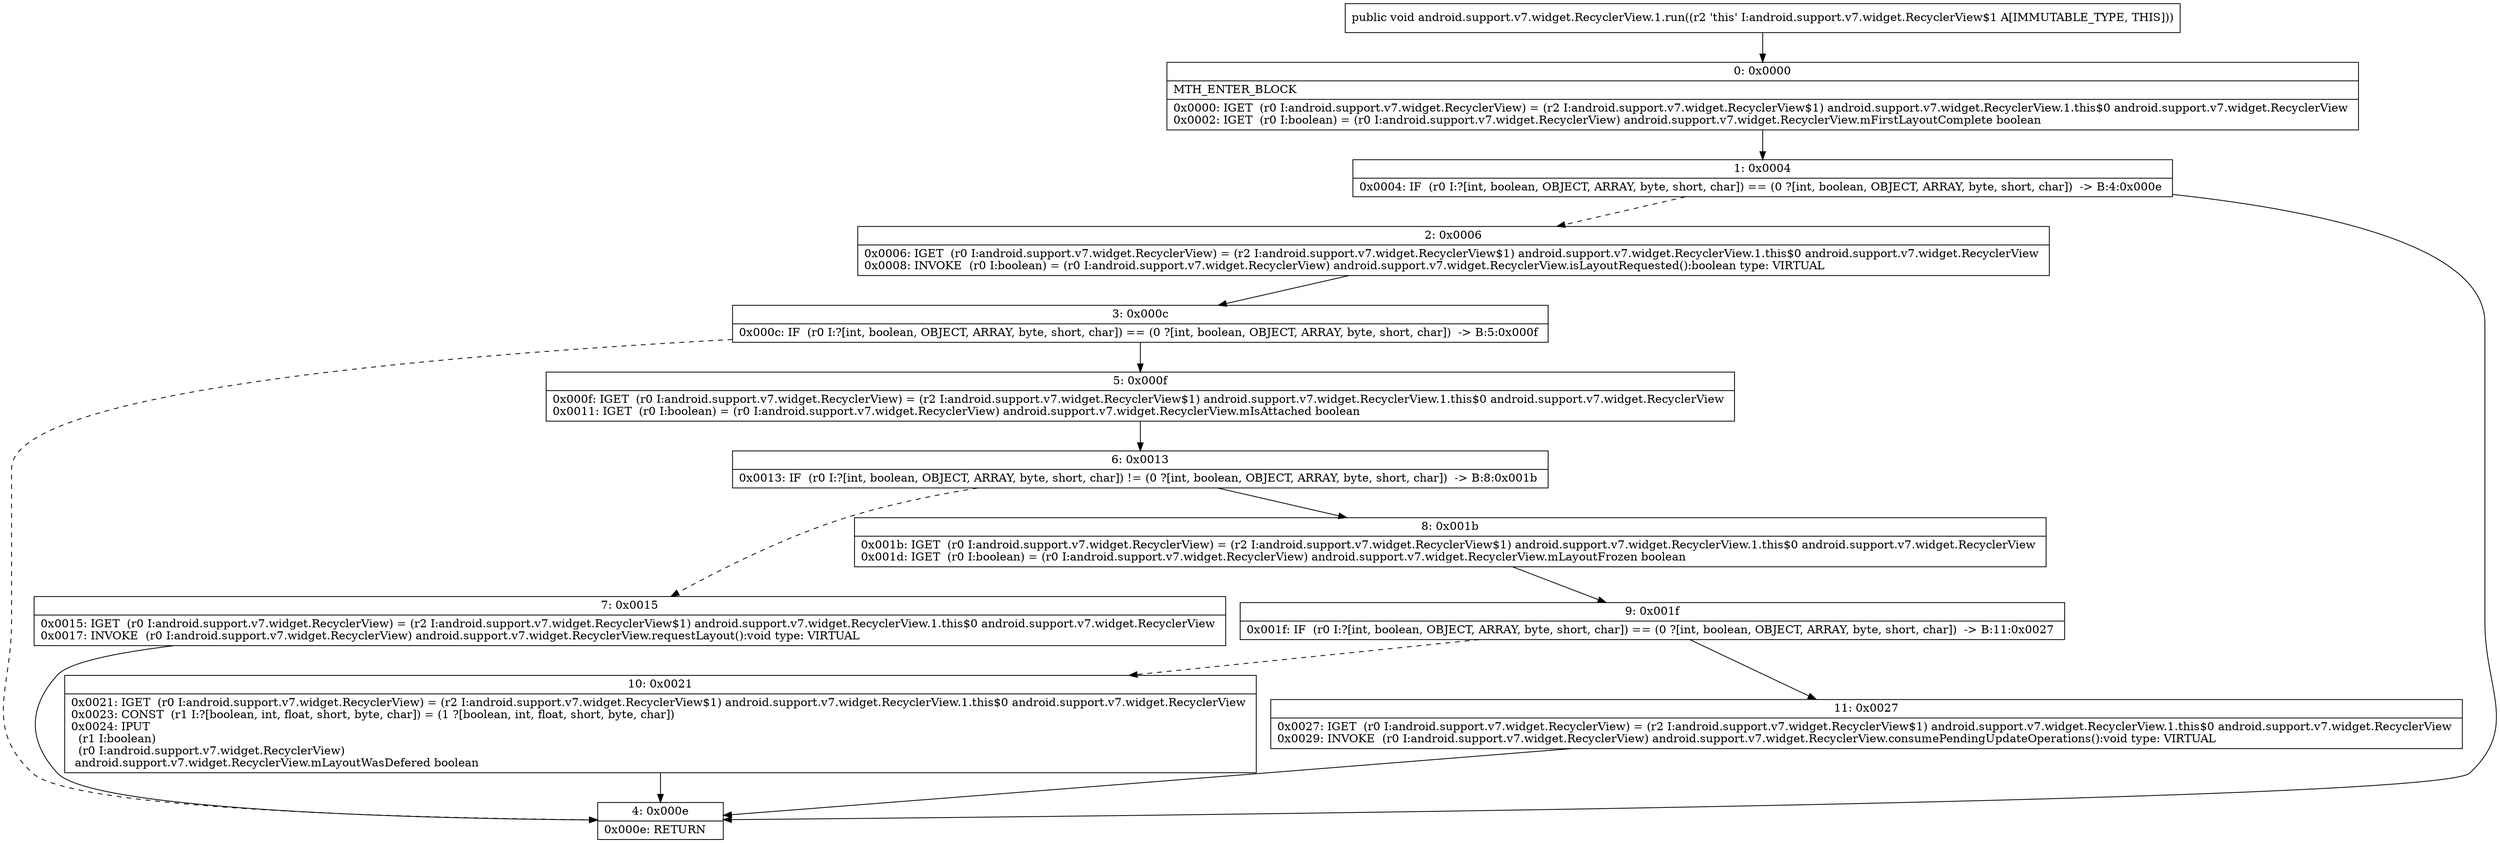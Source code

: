 digraph "CFG forandroid.support.v7.widget.RecyclerView.1.run()V" {
Node_0 [shape=record,label="{0\:\ 0x0000|MTH_ENTER_BLOCK\l|0x0000: IGET  (r0 I:android.support.v7.widget.RecyclerView) = (r2 I:android.support.v7.widget.RecyclerView$1) android.support.v7.widget.RecyclerView.1.this$0 android.support.v7.widget.RecyclerView \l0x0002: IGET  (r0 I:boolean) = (r0 I:android.support.v7.widget.RecyclerView) android.support.v7.widget.RecyclerView.mFirstLayoutComplete boolean \l}"];
Node_1 [shape=record,label="{1\:\ 0x0004|0x0004: IF  (r0 I:?[int, boolean, OBJECT, ARRAY, byte, short, char]) == (0 ?[int, boolean, OBJECT, ARRAY, byte, short, char])  \-\> B:4:0x000e \l}"];
Node_2 [shape=record,label="{2\:\ 0x0006|0x0006: IGET  (r0 I:android.support.v7.widget.RecyclerView) = (r2 I:android.support.v7.widget.RecyclerView$1) android.support.v7.widget.RecyclerView.1.this$0 android.support.v7.widget.RecyclerView \l0x0008: INVOKE  (r0 I:boolean) = (r0 I:android.support.v7.widget.RecyclerView) android.support.v7.widget.RecyclerView.isLayoutRequested():boolean type: VIRTUAL \l}"];
Node_3 [shape=record,label="{3\:\ 0x000c|0x000c: IF  (r0 I:?[int, boolean, OBJECT, ARRAY, byte, short, char]) == (0 ?[int, boolean, OBJECT, ARRAY, byte, short, char])  \-\> B:5:0x000f \l}"];
Node_4 [shape=record,label="{4\:\ 0x000e|0x000e: RETURN   \l}"];
Node_5 [shape=record,label="{5\:\ 0x000f|0x000f: IGET  (r0 I:android.support.v7.widget.RecyclerView) = (r2 I:android.support.v7.widget.RecyclerView$1) android.support.v7.widget.RecyclerView.1.this$0 android.support.v7.widget.RecyclerView \l0x0011: IGET  (r0 I:boolean) = (r0 I:android.support.v7.widget.RecyclerView) android.support.v7.widget.RecyclerView.mIsAttached boolean \l}"];
Node_6 [shape=record,label="{6\:\ 0x0013|0x0013: IF  (r0 I:?[int, boolean, OBJECT, ARRAY, byte, short, char]) != (0 ?[int, boolean, OBJECT, ARRAY, byte, short, char])  \-\> B:8:0x001b \l}"];
Node_7 [shape=record,label="{7\:\ 0x0015|0x0015: IGET  (r0 I:android.support.v7.widget.RecyclerView) = (r2 I:android.support.v7.widget.RecyclerView$1) android.support.v7.widget.RecyclerView.1.this$0 android.support.v7.widget.RecyclerView \l0x0017: INVOKE  (r0 I:android.support.v7.widget.RecyclerView) android.support.v7.widget.RecyclerView.requestLayout():void type: VIRTUAL \l}"];
Node_8 [shape=record,label="{8\:\ 0x001b|0x001b: IGET  (r0 I:android.support.v7.widget.RecyclerView) = (r2 I:android.support.v7.widget.RecyclerView$1) android.support.v7.widget.RecyclerView.1.this$0 android.support.v7.widget.RecyclerView \l0x001d: IGET  (r0 I:boolean) = (r0 I:android.support.v7.widget.RecyclerView) android.support.v7.widget.RecyclerView.mLayoutFrozen boolean \l}"];
Node_9 [shape=record,label="{9\:\ 0x001f|0x001f: IF  (r0 I:?[int, boolean, OBJECT, ARRAY, byte, short, char]) == (0 ?[int, boolean, OBJECT, ARRAY, byte, short, char])  \-\> B:11:0x0027 \l}"];
Node_10 [shape=record,label="{10\:\ 0x0021|0x0021: IGET  (r0 I:android.support.v7.widget.RecyclerView) = (r2 I:android.support.v7.widget.RecyclerView$1) android.support.v7.widget.RecyclerView.1.this$0 android.support.v7.widget.RecyclerView \l0x0023: CONST  (r1 I:?[boolean, int, float, short, byte, char]) = (1 ?[boolean, int, float, short, byte, char]) \l0x0024: IPUT  \l  (r1 I:boolean)\l  (r0 I:android.support.v7.widget.RecyclerView)\l android.support.v7.widget.RecyclerView.mLayoutWasDefered boolean \l}"];
Node_11 [shape=record,label="{11\:\ 0x0027|0x0027: IGET  (r0 I:android.support.v7.widget.RecyclerView) = (r2 I:android.support.v7.widget.RecyclerView$1) android.support.v7.widget.RecyclerView.1.this$0 android.support.v7.widget.RecyclerView \l0x0029: INVOKE  (r0 I:android.support.v7.widget.RecyclerView) android.support.v7.widget.RecyclerView.consumePendingUpdateOperations():void type: VIRTUAL \l}"];
MethodNode[shape=record,label="{public void android.support.v7.widget.RecyclerView.1.run((r2 'this' I:android.support.v7.widget.RecyclerView$1 A[IMMUTABLE_TYPE, THIS])) }"];
MethodNode -> Node_0;
Node_0 -> Node_1;
Node_1 -> Node_2[style=dashed];
Node_1 -> Node_4;
Node_2 -> Node_3;
Node_3 -> Node_4[style=dashed];
Node_3 -> Node_5;
Node_5 -> Node_6;
Node_6 -> Node_7[style=dashed];
Node_6 -> Node_8;
Node_7 -> Node_4;
Node_8 -> Node_9;
Node_9 -> Node_10[style=dashed];
Node_9 -> Node_11;
Node_10 -> Node_4;
Node_11 -> Node_4;
}

